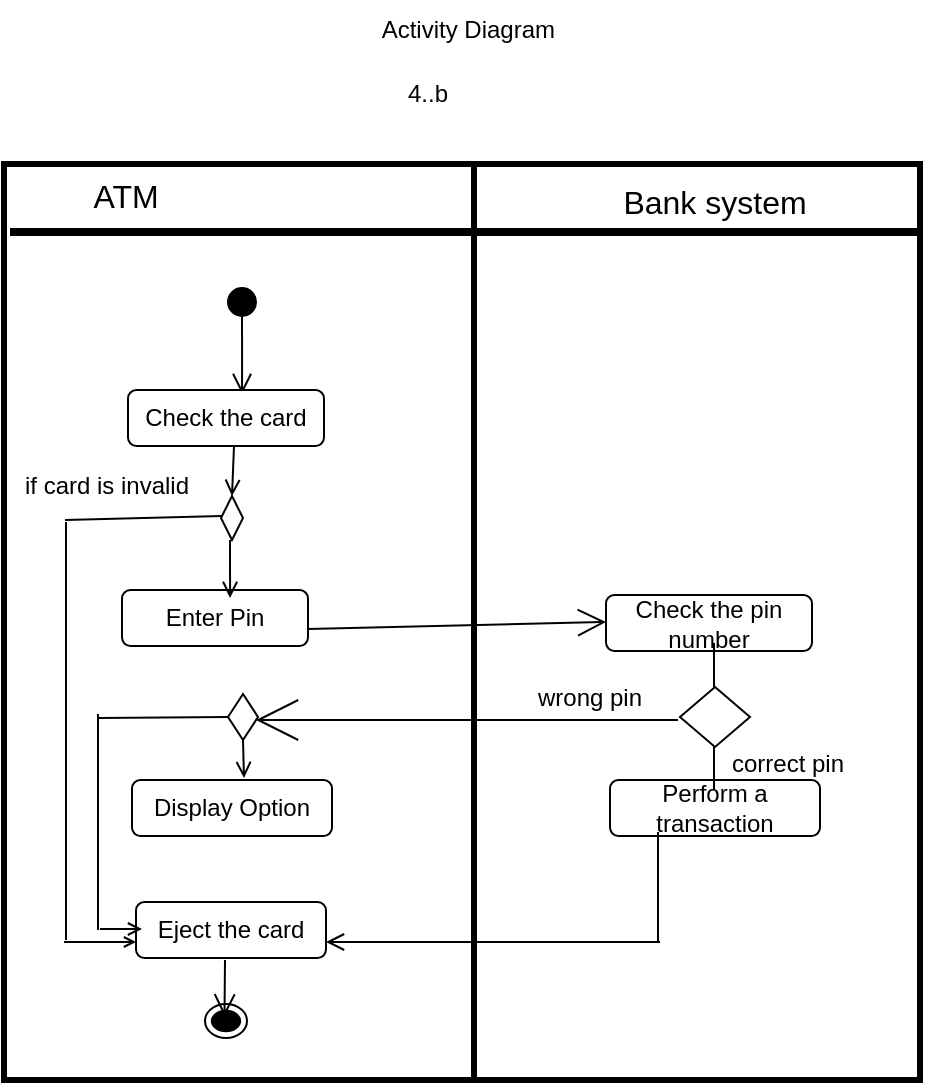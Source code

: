 <mxfile version="25.0.1">
  <diagram name="Page-1" id="jkQbMSVFU5XPwJCwVNmS">
    <mxGraphModel dx="1834" dy="1572" grid="0" gridSize="10" guides="1" tooltips="1" connect="1" arrows="1" fold="1" page="0" pageScale="1" pageWidth="850" pageHeight="1100" math="0" shadow="0">
      <root>
        <mxCell id="0" />
        <mxCell id="1" parent="0" />
        <mxCell id="gAWKKwYR52MG0m6GFoxo-4" value="" style="whiteSpace=wrap;html=1;aspect=fixed;strokeWidth=3;" parent="1" vertex="1">
          <mxGeometry x="-202" y="-328" width="458" height="458" as="geometry" />
        </mxCell>
        <mxCell id="gAWKKwYR52MG0m6GFoxo-11" value="" style="line;strokeWidth=4;html=1;" parent="1" vertex="1">
          <mxGeometry x="-199" y="-299" width="456" height="10" as="geometry" />
        </mxCell>
        <mxCell id="gAWKKwYR52MG0m6GFoxo-15" value="" style="line;strokeWidth=3;direction=south;html=1;" parent="1" vertex="1">
          <mxGeometry x="28" y="-327" width="10" height="457" as="geometry" />
        </mxCell>
        <mxCell id="gAWKKwYR52MG0m6GFoxo-16" value="ATM" style="text;html=1;align=center;verticalAlign=middle;whiteSpace=wrap;rounded=0;fontSize=16;" parent="1" vertex="1">
          <mxGeometry x="-171" y="-327" width="60" height="30" as="geometry" />
        </mxCell>
        <mxCell id="gAWKKwYR52MG0m6GFoxo-17" value="Bank system" style="text;html=1;align=center;verticalAlign=middle;whiteSpace=wrap;rounded=0;fontSize=16;" parent="1" vertex="1">
          <mxGeometry x="84" y="-324" width="139" height="30" as="geometry" />
        </mxCell>
        <mxCell id="gAWKKwYR52MG0m6GFoxo-22" value="" style="html=1;verticalAlign=bottom;startArrow=circle;startFill=1;endArrow=open;startSize=6;endSize=8;curved=0;rounded=0;fontSize=12;entryX=0.582;entryY=0.071;entryDx=0;entryDy=0;entryPerimeter=0;" parent="1" target="gAWKKwYR52MG0m6GFoxo-23" edge="1">
          <mxGeometry x="-0.255" y="28" width="80" relative="1" as="geometry">
            <mxPoint x="-83" y="-267" as="sourcePoint" />
            <mxPoint x="-23" y="-272" as="targetPoint" />
            <mxPoint as="offset" />
          </mxGeometry>
        </mxCell>
        <mxCell id="gAWKKwYR52MG0m6GFoxo-23" value="Check the card" style="rounded=1;whiteSpace=wrap;html=1;" parent="1" vertex="1">
          <mxGeometry x="-140" y="-215" width="98" height="28" as="geometry" />
        </mxCell>
        <mxCell id="gAWKKwYR52MG0m6GFoxo-25" value="Enter Pin" style="rounded=1;whiteSpace=wrap;html=1;" parent="1" vertex="1">
          <mxGeometry x="-143" y="-115" width="93" height="28" as="geometry" />
        </mxCell>
        <mxCell id="gAWKKwYR52MG0m6GFoxo-26" value="Display Option" style="rounded=1;whiteSpace=wrap;html=1;" parent="1" vertex="1">
          <mxGeometry x="-138" y="-20" width="100" height="28" as="geometry" />
        </mxCell>
        <mxCell id="gAWKKwYR52MG0m6GFoxo-27" value="Eject the card" style="rounded=1;whiteSpace=wrap;html=1;" parent="1" vertex="1">
          <mxGeometry x="-136" y="41" width="95" height="28" as="geometry" />
        </mxCell>
        <mxCell id="gAWKKwYR52MG0m6GFoxo-28" value="Check the pin number" style="rounded=1;whiteSpace=wrap;html=1;" parent="1" vertex="1">
          <mxGeometry x="99" y="-112.5" width="103" height="28" as="geometry" />
        </mxCell>
        <mxCell id="gAWKKwYR52MG0m6GFoxo-29" value="Perform a transaction" style="rounded=1;whiteSpace=wrap;html=1;" parent="1" vertex="1">
          <mxGeometry x="101" y="-20" width="105" height="28" as="geometry" />
        </mxCell>
        <mxCell id="gAWKKwYR52MG0m6GFoxo-30" value="" style="ellipse;html=1;shape=endState;fillColor=#000000;strokeColor=#000000;" parent="1" vertex="1">
          <mxGeometry x="-101.5" y="92" width="21" height="17" as="geometry" />
        </mxCell>
        <mxCell id="gAWKKwYR52MG0m6GFoxo-31" value="" style="rhombus;whiteSpace=wrap;html=1;fontColor=#000000;fillColor=#FFFFFF;strokeColor=#000000;" parent="1" vertex="1">
          <mxGeometry x="-93.5" y="-162" width="11" height="22" as="geometry" />
        </mxCell>
        <mxCell id="gAWKKwYR52MG0m6GFoxo-35" value="" style="endArrow=open;endFill=1;endSize=6;html=1;rounded=0;fontSize=12;curved=1;entryX=0.5;entryY=0;entryDx=0;entryDy=0;strokeWidth=1;" parent="1" target="gAWKKwYR52MG0m6GFoxo-31" edge="1">
          <mxGeometry width="160" relative="1" as="geometry">
            <mxPoint x="-87" y="-187" as="sourcePoint" />
            <mxPoint x="-230" y="-132.128" as="targetPoint" />
          </mxGeometry>
        </mxCell>
        <mxCell id="gAWKKwYR52MG0m6GFoxo-40" value="" style="endArrow=none;html=1;rounded=0;fontSize=12;startSize=8;endSize=8;curved=1;" parent="1" edge="1">
          <mxGeometry relative="1" as="geometry">
            <mxPoint x="-171.5" y="-150" as="sourcePoint" />
            <mxPoint x="-93" y="-152" as="targetPoint" />
          </mxGeometry>
        </mxCell>
        <mxCell id="gAWKKwYR52MG0m6GFoxo-41" value="" style="endArrow=none;html=1;rounded=0;fontSize=12;startSize=8;endSize=9;curved=1;" parent="1" edge="1">
          <mxGeometry relative="1" as="geometry">
            <mxPoint x="-171" y="-149" as="sourcePoint" />
            <mxPoint x="-171" y="60" as="targetPoint" />
          </mxGeometry>
        </mxCell>
        <mxCell id="gAWKKwYR52MG0m6GFoxo-42" value="" style="endArrow=open;endFill=1;endSize=4;html=1;rounded=0;fontSize=12;curved=1;" parent="1" edge="1">
          <mxGeometry width="160" relative="1" as="geometry">
            <mxPoint x="-172" y="61" as="sourcePoint" />
            <mxPoint x="-136" y="61" as="targetPoint" />
          </mxGeometry>
        </mxCell>
        <mxCell id="gAWKKwYR52MG0m6GFoxo-44" value="" style="endArrow=open;endFill=1;endSize=6;html=1;rounded=0;fontSize=12;curved=1;startSize=19;entryX=0.581;entryY=0.143;entryDx=0;entryDy=0;entryPerimeter=0;" parent="1" target="gAWKKwYR52MG0m6GFoxo-25" edge="1">
          <mxGeometry width="160" relative="1" as="geometry">
            <mxPoint x="-89" y="-140" as="sourcePoint" />
            <mxPoint x="-89" y="-118" as="targetPoint" />
          </mxGeometry>
        </mxCell>
        <mxCell id="gAWKKwYR52MG0m6GFoxo-46" value="" style="endArrow=open;endFill=1;endSize=12;html=1;rounded=0;fontSize=12;curved=1;entryX=0;entryY=0.482;entryDx=0;entryDy=0;entryPerimeter=0;" parent="1" target="gAWKKwYR52MG0m6GFoxo-28" edge="1">
          <mxGeometry width="160" relative="1" as="geometry">
            <mxPoint x="-50" y="-95.5" as="sourcePoint" />
            <mxPoint x="98" y="-93" as="targetPoint" />
          </mxGeometry>
        </mxCell>
        <mxCell id="gAWKKwYR52MG0m6GFoxo-61" value="" style="rhombus;whiteSpace=wrap;html=1;fontColor=#000000;fillColor=#FFFFFF;strokeColor=#000000;" parent="1" vertex="1">
          <mxGeometry x="-90" y="-63" width="15" height="23" as="geometry" />
        </mxCell>
        <mxCell id="gAWKKwYR52MG0m6GFoxo-65" value="" style="endArrow=open;endFill=1;endSize=19;html=1;rounded=0;fontSize=12;curved=1;startSize=10;targetPerimeterSpacing=6;" parent="1" edge="1">
          <mxGeometry width="160" relative="1" as="geometry">
            <mxPoint x="84" y="-50" as="sourcePoint" />
            <mxPoint x="-76" y="-50" as="targetPoint" />
          </mxGeometry>
        </mxCell>
        <mxCell id="gAWKKwYR52MG0m6GFoxo-67" value="" style="endArrow=none;html=1;rounded=0;fontSize=12;startSize=8;endSize=8;curved=1;strokeWidth=1;" parent="1" edge="1">
          <mxGeometry relative="1" as="geometry">
            <mxPoint x="82" y="-50" as="sourcePoint" />
            <mxPoint x="135" y="-50" as="targetPoint" />
          </mxGeometry>
        </mxCell>
        <mxCell id="gAWKKwYR52MG0m6GFoxo-68" value="" style="endArrow=open;endFill=1;endSize=6;html=1;rounded=0;fontSize=12;curved=1;" parent="1" edge="1">
          <mxGeometry width="160" relative="1" as="geometry">
            <mxPoint x="-82.5" y="-40" as="sourcePoint" />
            <mxPoint x="-82" y="-21" as="targetPoint" />
          </mxGeometry>
        </mxCell>
        <mxCell id="gAWKKwYR52MG0m6GFoxo-69" value="" style="endArrow=none;html=1;rounded=0;fontSize=12;startSize=8;endSize=8;curved=1;" parent="1" edge="1">
          <mxGeometry relative="1" as="geometry">
            <mxPoint x="-155" y="-51" as="sourcePoint" />
            <mxPoint x="-90" y="-51.5" as="targetPoint" />
          </mxGeometry>
        </mxCell>
        <mxCell id="gAWKKwYR52MG0m6GFoxo-70" value="" style="endArrow=none;html=1;rounded=0;fontSize=12;startSize=8;endSize=8;curved=1;" parent="1" edge="1">
          <mxGeometry relative="1" as="geometry">
            <mxPoint x="-155" y="55" as="sourcePoint" />
            <mxPoint x="-155" y="-53" as="targetPoint" />
          </mxGeometry>
        </mxCell>
        <mxCell id="gAWKKwYR52MG0m6GFoxo-72" value="" style="endArrow=open;endFill=1;endSize=5;html=1;rounded=0;fontSize=12;curved=1;startSize=5;" parent="1" edge="1">
          <mxGeometry width="160" relative="1" as="geometry">
            <mxPoint x="-154" y="54.5" as="sourcePoint" />
            <mxPoint x="-133" y="54.5" as="targetPoint" />
          </mxGeometry>
        </mxCell>
        <mxCell id="gAWKKwYR52MG0m6GFoxo-73" value="" style="endArrow=open;endFill=1;endSize=7;html=1;rounded=0;fontSize=12;curved=1;" parent="1" edge="1">
          <mxGeometry width="160" relative="1" as="geometry">
            <mxPoint x="126" y="61" as="sourcePoint" />
            <mxPoint x="-41" y="61" as="targetPoint" />
          </mxGeometry>
        </mxCell>
        <mxCell id="gAWKKwYR52MG0m6GFoxo-74" value="" style="endArrow=none;html=1;rounded=0;fontSize=12;startSize=8;endSize=8;curved=1;" parent="1" edge="1">
          <mxGeometry relative="1" as="geometry">
            <mxPoint x="125" y="61" as="sourcePoint" />
            <mxPoint x="125" y="6" as="targetPoint" />
          </mxGeometry>
        </mxCell>
        <mxCell id="gAWKKwYR52MG0m6GFoxo-75" value="" style="endArrow=open;endFill=1;endSize=9;html=1;rounded=0;fontSize=12;curved=1;entryX=0.464;entryY=0.364;entryDx=0;entryDy=0;entryPerimeter=0;" parent="1" target="gAWKKwYR52MG0m6GFoxo-30" edge="1">
          <mxGeometry width="160" relative="1" as="geometry">
            <mxPoint x="-91.5" y="70" as="sourcePoint" />
            <mxPoint x="-91" y="97" as="targetPoint" />
          </mxGeometry>
        </mxCell>
        <mxCell id="Ca9Ak99XLnhcYpk-P7gr-1" value="if card is invalid" style="text;html=1;align=center;verticalAlign=middle;whiteSpace=wrap;rounded=0;" vertex="1" parent="1">
          <mxGeometry x="-202" y="-176" width="103" height="18" as="geometry" />
        </mxCell>
        <mxCell id="Ca9Ak99XLnhcYpk-P7gr-4" value="" style="rhombus;whiteSpace=wrap;html=1;fontColor=#000000;fillColor=#FFFFFF;strokeColor=#000000;" vertex="1" parent="1">
          <mxGeometry x="136" y="-66.5" width="35" height="30" as="geometry" />
        </mxCell>
        <mxCell id="Ca9Ak99XLnhcYpk-P7gr-7" value="" style="endArrow=none;html=1;rounded=0;" edge="1" parent="1">
          <mxGeometry width="50" height="50" relative="1" as="geometry">
            <mxPoint x="153" y="-66.5" as="sourcePoint" />
            <mxPoint x="153" y="-88.5" as="targetPoint" />
          </mxGeometry>
        </mxCell>
        <mxCell id="Ca9Ak99XLnhcYpk-P7gr-8" value="" style="endArrow=none;html=1;rounded=0;startSize=0;" edge="1" parent="1">
          <mxGeometry width="50" height="50" relative="1" as="geometry">
            <mxPoint x="153" y="-15" as="sourcePoint" />
            <mxPoint x="153" y="-36.5" as="targetPoint" />
          </mxGeometry>
        </mxCell>
        <mxCell id="Ca9Ak99XLnhcYpk-P7gr-9" value="wrong pin" style="text;html=1;align=center;verticalAlign=middle;whiteSpace=wrap;rounded=0;" vertex="1" parent="1">
          <mxGeometry x="61" y="-76" width="60" height="30" as="geometry" />
        </mxCell>
        <mxCell id="Ca9Ak99XLnhcYpk-P7gr-10" value="correct pin" style="text;html=1;align=center;verticalAlign=middle;whiteSpace=wrap;rounded=0;" vertex="1" parent="1">
          <mxGeometry x="160" y="-43" width="60" height="30" as="geometry" />
        </mxCell>
        <mxCell id="Ca9Ak99XLnhcYpk-P7gr-11" value="Activity Diagram&amp;nbsp;&amp;nbsp;" style="text;html=1;align=center;verticalAlign=middle;whiteSpace=wrap;rounded=0;" vertex="1" parent="1">
          <mxGeometry x="-118" y="-410" width="303" height="30" as="geometry" />
        </mxCell>
        <mxCell id="Ca9Ak99XLnhcYpk-P7gr-12" value="4..b" style="text;html=1;align=center;verticalAlign=middle;whiteSpace=wrap;rounded=0;" vertex="1" parent="1">
          <mxGeometry x="-20" y="-378" width="60" height="30" as="geometry" />
        </mxCell>
      </root>
    </mxGraphModel>
  </diagram>
</mxfile>
